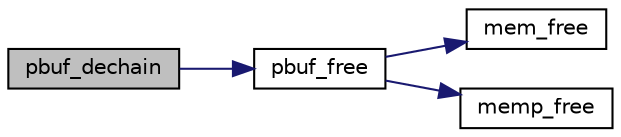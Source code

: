 digraph "pbuf_dechain"
{
 // LATEX_PDF_SIZE
  edge [fontname="Helvetica",fontsize="10",labelfontname="Helvetica",labelfontsize="10"];
  node [fontname="Helvetica",fontsize="10",shape=record];
  rankdir="LR";
  Node1 [label="pbuf_dechain",height=0.2,width=0.4,color="black", fillcolor="grey75", style="filled", fontcolor="black",tooltip=" "];
  Node1 -> Node2 [color="midnightblue",fontsize="10",style="solid",fontname="Helvetica"];
  Node2 [label="pbuf_free",height=0.2,width=0.4,color="black", fillcolor="white", style="filled",URL="$group__pbuf.html#gab0dd696fb4b6bc65e548944584f1738b",tooltip=" "];
  Node2 -> Node3 [color="midnightblue",fontsize="10",style="solid",fontname="Helvetica"];
  Node3 [label="mem_free",height=0.2,width=0.4,color="black", fillcolor="white", style="filled",URL="$mem_8h.html#a2fd7aa1adf6e394d3be7c7734e7df41a",tooltip=" "];
  Node2 -> Node4 [color="midnightblue",fontsize="10",style="solid",fontname="Helvetica"];
  Node4 [label="memp_free",height=0.2,width=0.4,color="black", fillcolor="white", style="filled",URL="$memp_8h.html#aecd94926b7c2a0e23ae195f4ae97581f",tooltip=" "];
}
